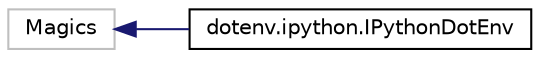 digraph "Graphical Class Hierarchy"
{
 // LATEX_PDF_SIZE
  edge [fontname="Helvetica",fontsize="10",labelfontname="Helvetica",labelfontsize="10"];
  node [fontname="Helvetica",fontsize="10",shape=record];
  rankdir="LR";
  Node16314 [label="Magics",height=0.2,width=0.4,color="grey75", fillcolor="white", style="filled",tooltip=" "];
  Node16314 -> Node0 [dir="back",color="midnightblue",fontsize="10",style="solid",fontname="Helvetica"];
  Node0 [label="dotenv.ipython.IPythonDotEnv",height=0.2,width=0.4,color="black", fillcolor="white", style="filled",URL="$classdotenv_1_1ipython_1_1IPythonDotEnv.html",tooltip=" "];
}
